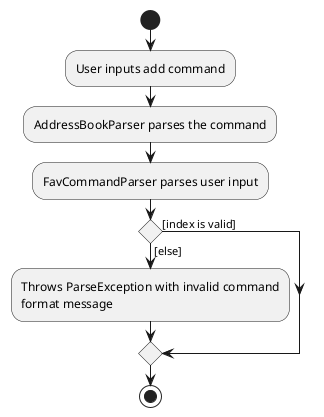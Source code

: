 @startuml
'https://plantuml.com/activity-diagram-beta

start
:User inputs add command;
:AddressBookParser parses the command;
:FavCommandParser parses user input;
if () then ([index is valid])
else ([else])
:Throws ParseException with invalid command\nformat message;
endif

stop

@enduml

